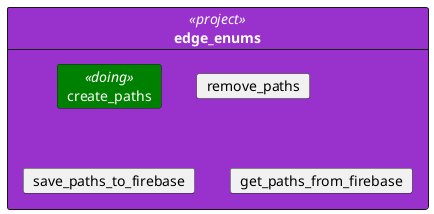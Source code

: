 @startuml

<style>

    .project {
        BackgroundColor: DarkOrchid
        FontColor: White
    }

    .doing {
        BackgroundColor: Green
        FontColor: white
    }

</style>

card edge_enums <<project>> {
    card create_paths <<doing>>
    card remove_paths
    card save_paths_to_firebase
    card get_paths_from_firebase
}

@enduml